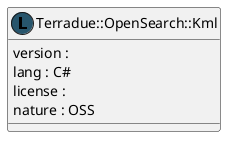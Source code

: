 @startuml
  class "Terradue::OpenSearch::Kml" as namespace_terradue_1_1_open_search_1_1_kml << (L, #27556C) >> [[../namespaces/namespace_terradue_1_1_open_search_1_1_kml.html]] {
     version : 
     lang : C#
     license : 
     nature : OSS
  }
@enduml
